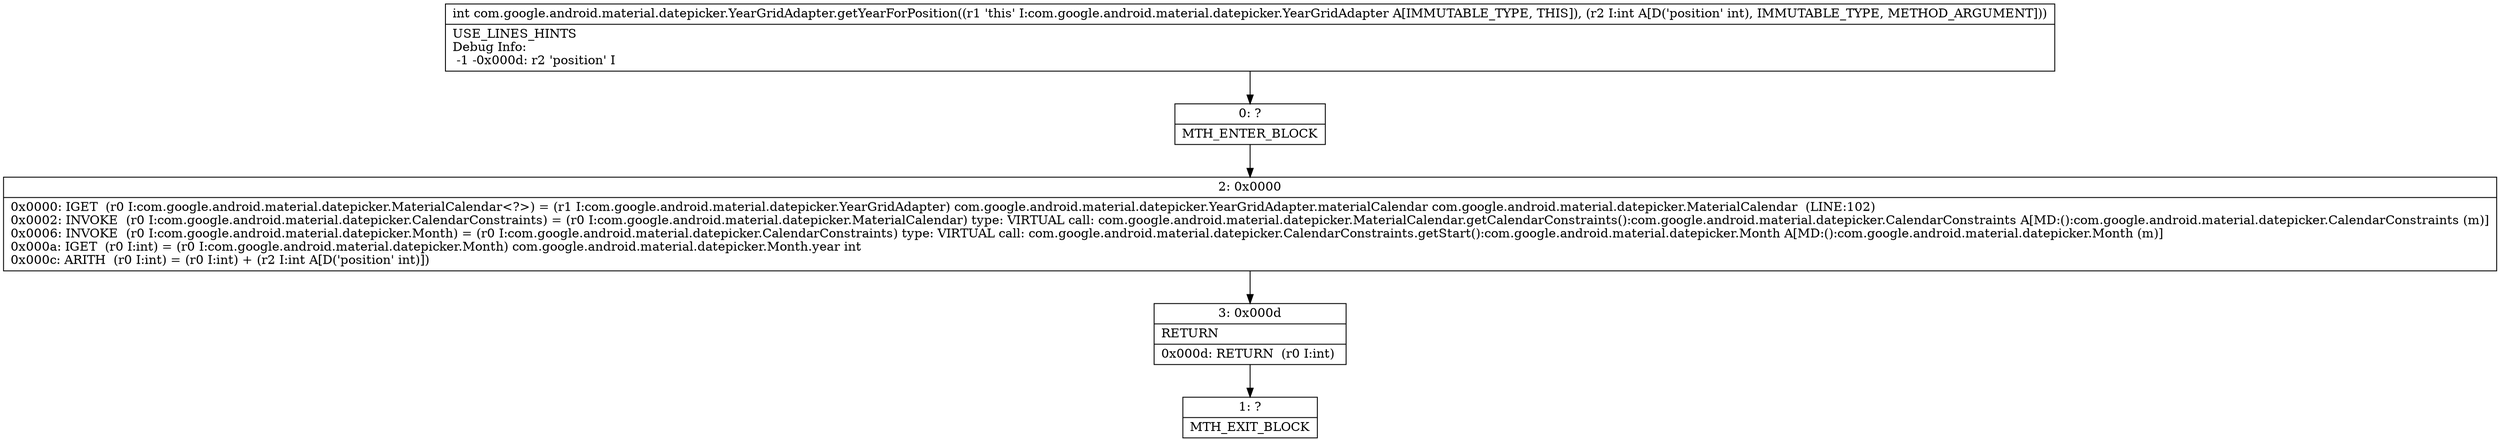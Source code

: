 digraph "CFG forcom.google.android.material.datepicker.YearGridAdapter.getYearForPosition(I)I" {
Node_0 [shape=record,label="{0\:\ ?|MTH_ENTER_BLOCK\l}"];
Node_2 [shape=record,label="{2\:\ 0x0000|0x0000: IGET  (r0 I:com.google.android.material.datepicker.MaterialCalendar\<?\>) = (r1 I:com.google.android.material.datepicker.YearGridAdapter) com.google.android.material.datepicker.YearGridAdapter.materialCalendar com.google.android.material.datepicker.MaterialCalendar  (LINE:102)\l0x0002: INVOKE  (r0 I:com.google.android.material.datepicker.CalendarConstraints) = (r0 I:com.google.android.material.datepicker.MaterialCalendar) type: VIRTUAL call: com.google.android.material.datepicker.MaterialCalendar.getCalendarConstraints():com.google.android.material.datepicker.CalendarConstraints A[MD:():com.google.android.material.datepicker.CalendarConstraints (m)]\l0x0006: INVOKE  (r0 I:com.google.android.material.datepicker.Month) = (r0 I:com.google.android.material.datepicker.CalendarConstraints) type: VIRTUAL call: com.google.android.material.datepicker.CalendarConstraints.getStart():com.google.android.material.datepicker.Month A[MD:():com.google.android.material.datepicker.Month (m)]\l0x000a: IGET  (r0 I:int) = (r0 I:com.google.android.material.datepicker.Month) com.google.android.material.datepicker.Month.year int \l0x000c: ARITH  (r0 I:int) = (r0 I:int) + (r2 I:int A[D('position' int)]) \l}"];
Node_3 [shape=record,label="{3\:\ 0x000d|RETURN\l|0x000d: RETURN  (r0 I:int) \l}"];
Node_1 [shape=record,label="{1\:\ ?|MTH_EXIT_BLOCK\l}"];
MethodNode[shape=record,label="{int com.google.android.material.datepicker.YearGridAdapter.getYearForPosition((r1 'this' I:com.google.android.material.datepicker.YearGridAdapter A[IMMUTABLE_TYPE, THIS]), (r2 I:int A[D('position' int), IMMUTABLE_TYPE, METHOD_ARGUMENT]))  | USE_LINES_HINTS\lDebug Info:\l  \-1 \-0x000d: r2 'position' I\l}"];
MethodNode -> Node_0;Node_0 -> Node_2;
Node_2 -> Node_3;
Node_3 -> Node_1;
}

